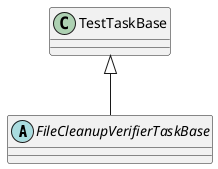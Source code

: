 @startuml
abstract class FileCleanupVerifierTaskBase {
}
TestTaskBase <|-- FileCleanupVerifierTaskBase
@enduml
